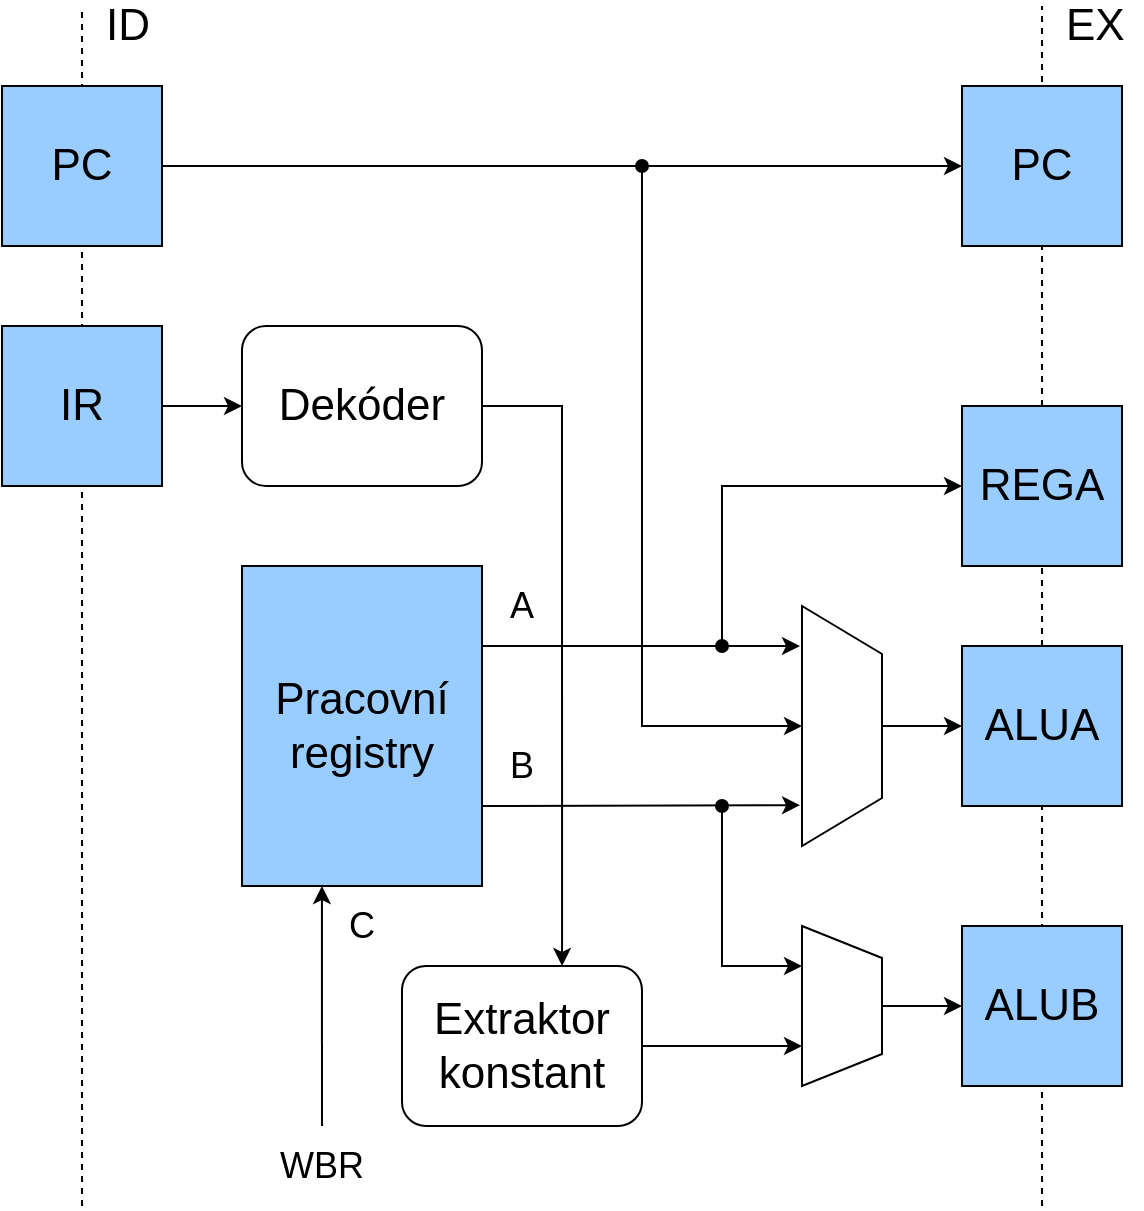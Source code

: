 <mxfile version="13.4.5" type="device"><diagram id="CM7K5z85tMNsdcJ2ki0g" name="Page-1"><mxGraphModel dx="593" dy="347" grid="1" gridSize="10" guides="1" tooltips="1" connect="1" arrows="1" fold="1" page="1" pageScale="1" pageWidth="2000" pageHeight="900" math="0" shadow="0"><root><mxCell id="0"/><mxCell id="1" parent="0"/><mxCell id="EzBE4vyUyWRWyr1kpVe0-16" value="" style="endArrow=none;dashed=1;html=1;" parent="1" edge="1"><mxGeometry width="50" height="50" relative="1" as="geometry"><mxPoint x="560" y="760" as="sourcePoint"/><mxPoint x="560" y="160" as="targetPoint"/></mxGeometry></mxCell><mxCell id="J6j6FxaQqfLlNn1BO--i-17" style="edgeStyle=orthogonalEdgeStyle;rounded=1;orthogonalLoop=1;jettySize=auto;html=1;entryX=0;entryY=0.5;entryDx=0;entryDy=0;startArrow=none;startFill=0;" parent="1" source="EzBE4vyUyWRWyr1kpVe0-17" target="J6j6FxaQqfLlNn1BO--i-16" edge="1"><mxGeometry relative="1" as="geometry"/></mxCell><mxCell id="EzBE4vyUyWRWyr1kpVe0-17" value="&lt;span style=&quot;font-size: 22px&quot;&gt;PC&lt;/span&gt;" style="whiteSpace=wrap;html=1;aspect=fixed;fillColor=#99CCFF;" parent="1" vertex="1"><mxGeometry x="520" y="200" width="80" height="80" as="geometry"/></mxCell><mxCell id="J6j6FxaQqfLlNn1BO--i-21" style="edgeStyle=orthogonalEdgeStyle;rounded=1;orthogonalLoop=1;jettySize=auto;html=1;entryX=0;entryY=0.5;entryDx=0;entryDy=0;startArrow=none;startFill=0;" parent="1" source="EzBE4vyUyWRWyr1kpVe0-18" target="J6j6FxaQqfLlNn1BO--i-14" edge="1"><mxGeometry relative="1" as="geometry"/></mxCell><mxCell id="EzBE4vyUyWRWyr1kpVe0-18" value="&lt;font style=&quot;font-size: 22px&quot;&gt;IR&lt;/font&gt;" style="whiteSpace=wrap;html=1;aspect=fixed;fillColor=#99CCFF;" parent="1" vertex="1"><mxGeometry x="520" y="320" width="80" height="80" as="geometry"/></mxCell><mxCell id="J6j6FxaQqfLlNn1BO--i-14" value="&lt;font style=&quot;font-size: 22px&quot;&gt;Dekóder&lt;/font&gt;" style="rounded=1;whiteSpace=wrap;html=1;align=center;" parent="1" vertex="1"><mxGeometry x="640" y="320" width="120" height="80" as="geometry"/></mxCell><mxCell id="J6j6FxaQqfLlNn1BO--i-15" value="" style="endArrow=none;dashed=1;html=1;" parent="1" source="J6j6FxaQqfLlNn1BO--i-19" edge="1"><mxGeometry width="50" height="50" relative="1" as="geometry"><mxPoint x="1040" y="760" as="sourcePoint"/><mxPoint x="1040" y="160" as="targetPoint"/></mxGeometry></mxCell><mxCell id="J6j6FxaQqfLlNn1BO--i-16" value="&lt;span style=&quot;font-size: 22px&quot;&gt;PC&lt;/span&gt;" style="whiteSpace=wrap;html=1;aspect=fixed;fillColor=#99CCFF;" parent="1" vertex="1"><mxGeometry x="1000" y="200" width="80" height="80" as="geometry"/></mxCell><mxCell id="J6j6FxaQqfLlNn1BO--i-18" value="&lt;span style=&quot;font-size: 22px&quot;&gt;REGA&lt;/span&gt;" style="whiteSpace=wrap;html=1;aspect=fixed;fillColor=#99CCFF;" parent="1" vertex="1"><mxGeometry x="1000" y="360" width="80" height="80" as="geometry"/></mxCell><mxCell id="J6j6FxaQqfLlNn1BO--i-23" style="edgeStyle=orthogonalEdgeStyle;rounded=1;orthogonalLoop=1;jettySize=auto;html=1;startArrow=none;startFill=0;" parent="1" source="J6j6FxaQqfLlNn1BO--i-22" target="J6j6FxaQqfLlNn1BO--i-20" edge="1"><mxGeometry relative="1" as="geometry"/></mxCell><mxCell id="J6j6FxaQqfLlNn1BO--i-22" value="" style="shape=trapezoid;perimeter=trapezoidPerimeter;whiteSpace=wrap;html=1;align=center;rotation=90;" parent="1" vertex="1"><mxGeometry x="900" y="640" width="80" height="40" as="geometry"/></mxCell><mxCell id="J6j6FxaQqfLlNn1BO--i-26" style="edgeStyle=orthogonalEdgeStyle;rounded=1;orthogonalLoop=1;jettySize=auto;html=1;entryX=0;entryY=0.5;entryDx=0;entryDy=0;startArrow=none;startFill=0;" parent="1" source="J6j6FxaQqfLlNn1BO--i-25" target="J6j6FxaQqfLlNn1BO--i-19" edge="1"><mxGeometry relative="1" as="geometry"/></mxCell><mxCell id="J6j6FxaQqfLlNn1BO--i-25" value="" style="shape=trapezoid;perimeter=trapezoidPerimeter;whiteSpace=wrap;html=1;align=center;rotation=90;" parent="1" vertex="1"><mxGeometry x="880" y="500" width="120" height="40" as="geometry"/></mxCell><mxCell id="J6j6FxaQqfLlNn1BO--i-27" value="&lt;font style=&quot;font-size: 22px&quot;&gt;Pracovní registry&lt;/font&gt;" style="rounded=0;whiteSpace=wrap;html=1;align=center;fillColor=#99CCFF;" parent="1" vertex="1"><mxGeometry x="640" y="440" width="120" height="160" as="geometry"/></mxCell><mxCell id="J6j6FxaQqfLlNn1BO--i-19" value="&lt;span style=&quot;font-size: 22px&quot;&gt;ALUA&lt;/span&gt;" style="whiteSpace=wrap;html=1;aspect=fixed;fillColor=#99CCFF;" parent="1" vertex="1"><mxGeometry x="1000" y="480" width="80" height="80" as="geometry"/></mxCell><mxCell id="J6j6FxaQqfLlNn1BO--i-28" value="" style="endArrow=none;dashed=1;html=1;" parent="1" target="J6j6FxaQqfLlNn1BO--i-19" edge="1"><mxGeometry width="50" height="50" relative="1" as="geometry"><mxPoint x="1040" y="760" as="sourcePoint"/><mxPoint x="1040" y="160" as="targetPoint"/></mxGeometry></mxCell><mxCell id="J6j6FxaQqfLlNn1BO--i-29" value="" style="endArrow=classic;html=1;exitX=1;exitY=0.25;exitDx=0;exitDy=0;" parent="1" source="J6j6FxaQqfLlNn1BO--i-27" edge="1"><mxGeometry width="50" height="50" relative="1" as="geometry"><mxPoint x="720" y="480" as="sourcePoint"/><mxPoint x="919" y="480" as="targetPoint"/></mxGeometry></mxCell><mxCell id="J6j6FxaQqfLlNn1BO--i-31" value="" style="endArrow=classic;html=1;entryX=0.125;entryY=1.024;entryDx=0;entryDy=0;entryPerimeter=0;exitX=1;exitY=0.75;exitDx=0;exitDy=0;" parent="1" source="J6j6FxaQqfLlNn1BO--i-27" edge="1"><mxGeometry width="50" height="50" relative="1" as="geometry"><mxPoint x="720" y="559.6" as="sourcePoint"/><mxPoint x="919.04" y="559.6" as="targetPoint"/></mxGeometry></mxCell><mxCell id="J6j6FxaQqfLlNn1BO--i-32" value="" style="endArrow=classic;html=1;edgeStyle=orthogonalEdgeStyle;entryX=0;entryY=0.5;entryDx=0;entryDy=0;rounded=0;startArrow=oval;startFill=1;" parent="1" target="J6j6FxaQqfLlNn1BO--i-18" edge="1"><mxGeometry width="50" height="50" relative="1" as="geometry"><mxPoint x="880" y="480" as="sourcePoint"/><mxPoint x="850" y="440" as="targetPoint"/><Array as="points"><mxPoint x="880" y="400"/></Array></mxGeometry></mxCell><mxCell id="J6j6FxaQqfLlNn1BO--i-33" value="&lt;font style=&quot;font-size: 18px&quot;&gt;A&lt;/font&gt;" style="text;html=1;strokeColor=none;fillColor=none;align=center;verticalAlign=middle;whiteSpace=wrap;rounded=0;" parent="1" vertex="1"><mxGeometry x="760" y="450" width="40" height="20" as="geometry"/></mxCell><mxCell id="J6j6FxaQqfLlNn1BO--i-34" value="&lt;font style=&quot;font-size: 18px&quot;&gt;B&lt;/font&gt;" style="text;html=1;strokeColor=none;fillColor=none;align=center;verticalAlign=middle;whiteSpace=wrap;rounded=0;" parent="1" vertex="1"><mxGeometry x="760" y="530" width="40" height="20" as="geometry"/></mxCell><mxCell id="J6j6FxaQqfLlNn1BO--i-35" value="" style="endArrow=classic;html=1;startArrow=oval;startFill=1;edgeStyle=orthogonalEdgeStyle;entryX=0.5;entryY=1;entryDx=0;entryDy=0;rounded=0;" parent="1" target="J6j6FxaQqfLlNn1BO--i-25" edge="1"><mxGeometry width="50" height="50" relative="1" as="geometry"><mxPoint x="840" y="240" as="sourcePoint"/><mxPoint x="890" y="190" as="targetPoint"/><Array as="points"><mxPoint x="840" y="520"/></Array></mxGeometry></mxCell><mxCell id="J6j6FxaQqfLlNn1BO--i-37" value="" style="endArrow=classic;html=1;edgeStyle=orthogonalEdgeStyle;rounded=0;startArrow=oval;startFill=1;entryX=0.25;entryY=1;entryDx=0;entryDy=0;" parent="1" target="J6j6FxaQqfLlNn1BO--i-22" edge="1"><mxGeometry width="50" height="50" relative="1" as="geometry"><mxPoint x="880" y="560" as="sourcePoint"/><mxPoint x="920" y="620" as="targetPoint"/><Array as="points"><mxPoint x="880" y="640"/><mxPoint x="920" y="640"/></Array></mxGeometry></mxCell><mxCell id="J6j6FxaQqfLlNn1BO--i-20" value="&lt;span style=&quot;font-size: 22px&quot;&gt;ALUB&lt;/span&gt;" style="whiteSpace=wrap;html=1;aspect=fixed;fillColor=#99CCFF;" parent="1" vertex="1"><mxGeometry x="1000" y="620" width="80" height="80" as="geometry"/></mxCell><mxCell id="J6j6FxaQqfLlNn1BO--i-39" style="edgeStyle=orthogonalEdgeStyle;rounded=0;orthogonalLoop=1;jettySize=auto;html=1;entryX=0.75;entryY=1;entryDx=0;entryDy=0;startArrow=none;startFill=0;" parent="1" source="J6j6FxaQqfLlNn1BO--i-38" target="J6j6FxaQqfLlNn1BO--i-22" edge="1"><mxGeometry relative="1" as="geometry"/></mxCell><mxCell id="J6j6FxaQqfLlNn1BO--i-38" value="&lt;font style=&quot;font-size: 22px&quot;&gt;Extraktor konstant&lt;br&gt;&lt;/font&gt;" style="rounded=1;whiteSpace=wrap;html=1;align=center;" parent="1" vertex="1"><mxGeometry x="720" y="640" width="120" height="80" as="geometry"/></mxCell><mxCell id="J6j6FxaQqfLlNn1BO--i-40" value="&lt;span style=&quot;font-size: 22px&quot;&gt;ID&lt;/span&gt;" style="text;html=1;strokeColor=none;fillColor=none;align=left;verticalAlign=middle;whiteSpace=wrap;rounded=0;" parent="1" vertex="1"><mxGeometry x="570" y="160" width="300" height="20" as="geometry"/></mxCell><mxCell id="J6j6FxaQqfLlNn1BO--i-42" value="" style="endArrow=classic;html=1;edgeStyle=orthogonalEdgeStyle;exitX=1;exitY=0.5;exitDx=0;exitDy=0;rounded=0;entryX=0.667;entryY=0;entryDx=0;entryDy=0;entryPerimeter=0;" parent="1" source="J6j6FxaQqfLlNn1BO--i-14" target="J6j6FxaQqfLlNn1BO--i-38" edge="1"><mxGeometry width="50" height="50" relative="1" as="geometry"><mxPoint x="779.66" y="400" as="sourcePoint"/><mxPoint x="779.66" y="640" as="targetPoint"/></mxGeometry></mxCell><mxCell id="J6j6FxaQqfLlNn1BO--i-43" value="&lt;span style=&quot;font-size: 22px&quot;&gt;EX&lt;/span&gt;" style="text;html=1;strokeColor=none;fillColor=none;align=left;verticalAlign=middle;whiteSpace=wrap;rounded=0;" parent="1" vertex="1"><mxGeometry x="1050" y="160" width="40" height="20" as="geometry"/></mxCell><mxCell id="TqlNcfc8Q67HfCp_u1bx-28" value="&lt;font style=&quot;font-size: 18px&quot;&gt;C&lt;/font&gt;" style="text;html=1;strokeColor=none;fillColor=none;align=center;verticalAlign=middle;whiteSpace=wrap;rounded=0;" parent="1" vertex="1"><mxGeometry x="680" y="610" width="40" height="20" as="geometry"/></mxCell><mxCell id="GdKfRZlE-_kOkLTiXSFL-1" value="" style="endArrow=classic;html=1;entryX=0.333;entryY=1;entryDx=0;entryDy=0;entryPerimeter=0;" parent="1" target="J6j6FxaQqfLlNn1BO--i-27" edge="1"><mxGeometry width="50" height="50" relative="1" as="geometry"><mxPoint x="680" y="720" as="sourcePoint"/><mxPoint x="730" y="710" as="targetPoint"/></mxGeometry></mxCell><mxCell id="GdKfRZlE-_kOkLTiXSFL-2" value="&lt;font style=&quot;font-size: 18px&quot;&gt;WBR&lt;/font&gt;" style="text;html=1;strokeColor=none;fillColor=none;align=center;verticalAlign=middle;whiteSpace=wrap;rounded=0;" parent="1" vertex="1"><mxGeometry x="660" y="730" width="40" height="20" as="geometry"/></mxCell></root></mxGraphModel></diagram></mxfile>